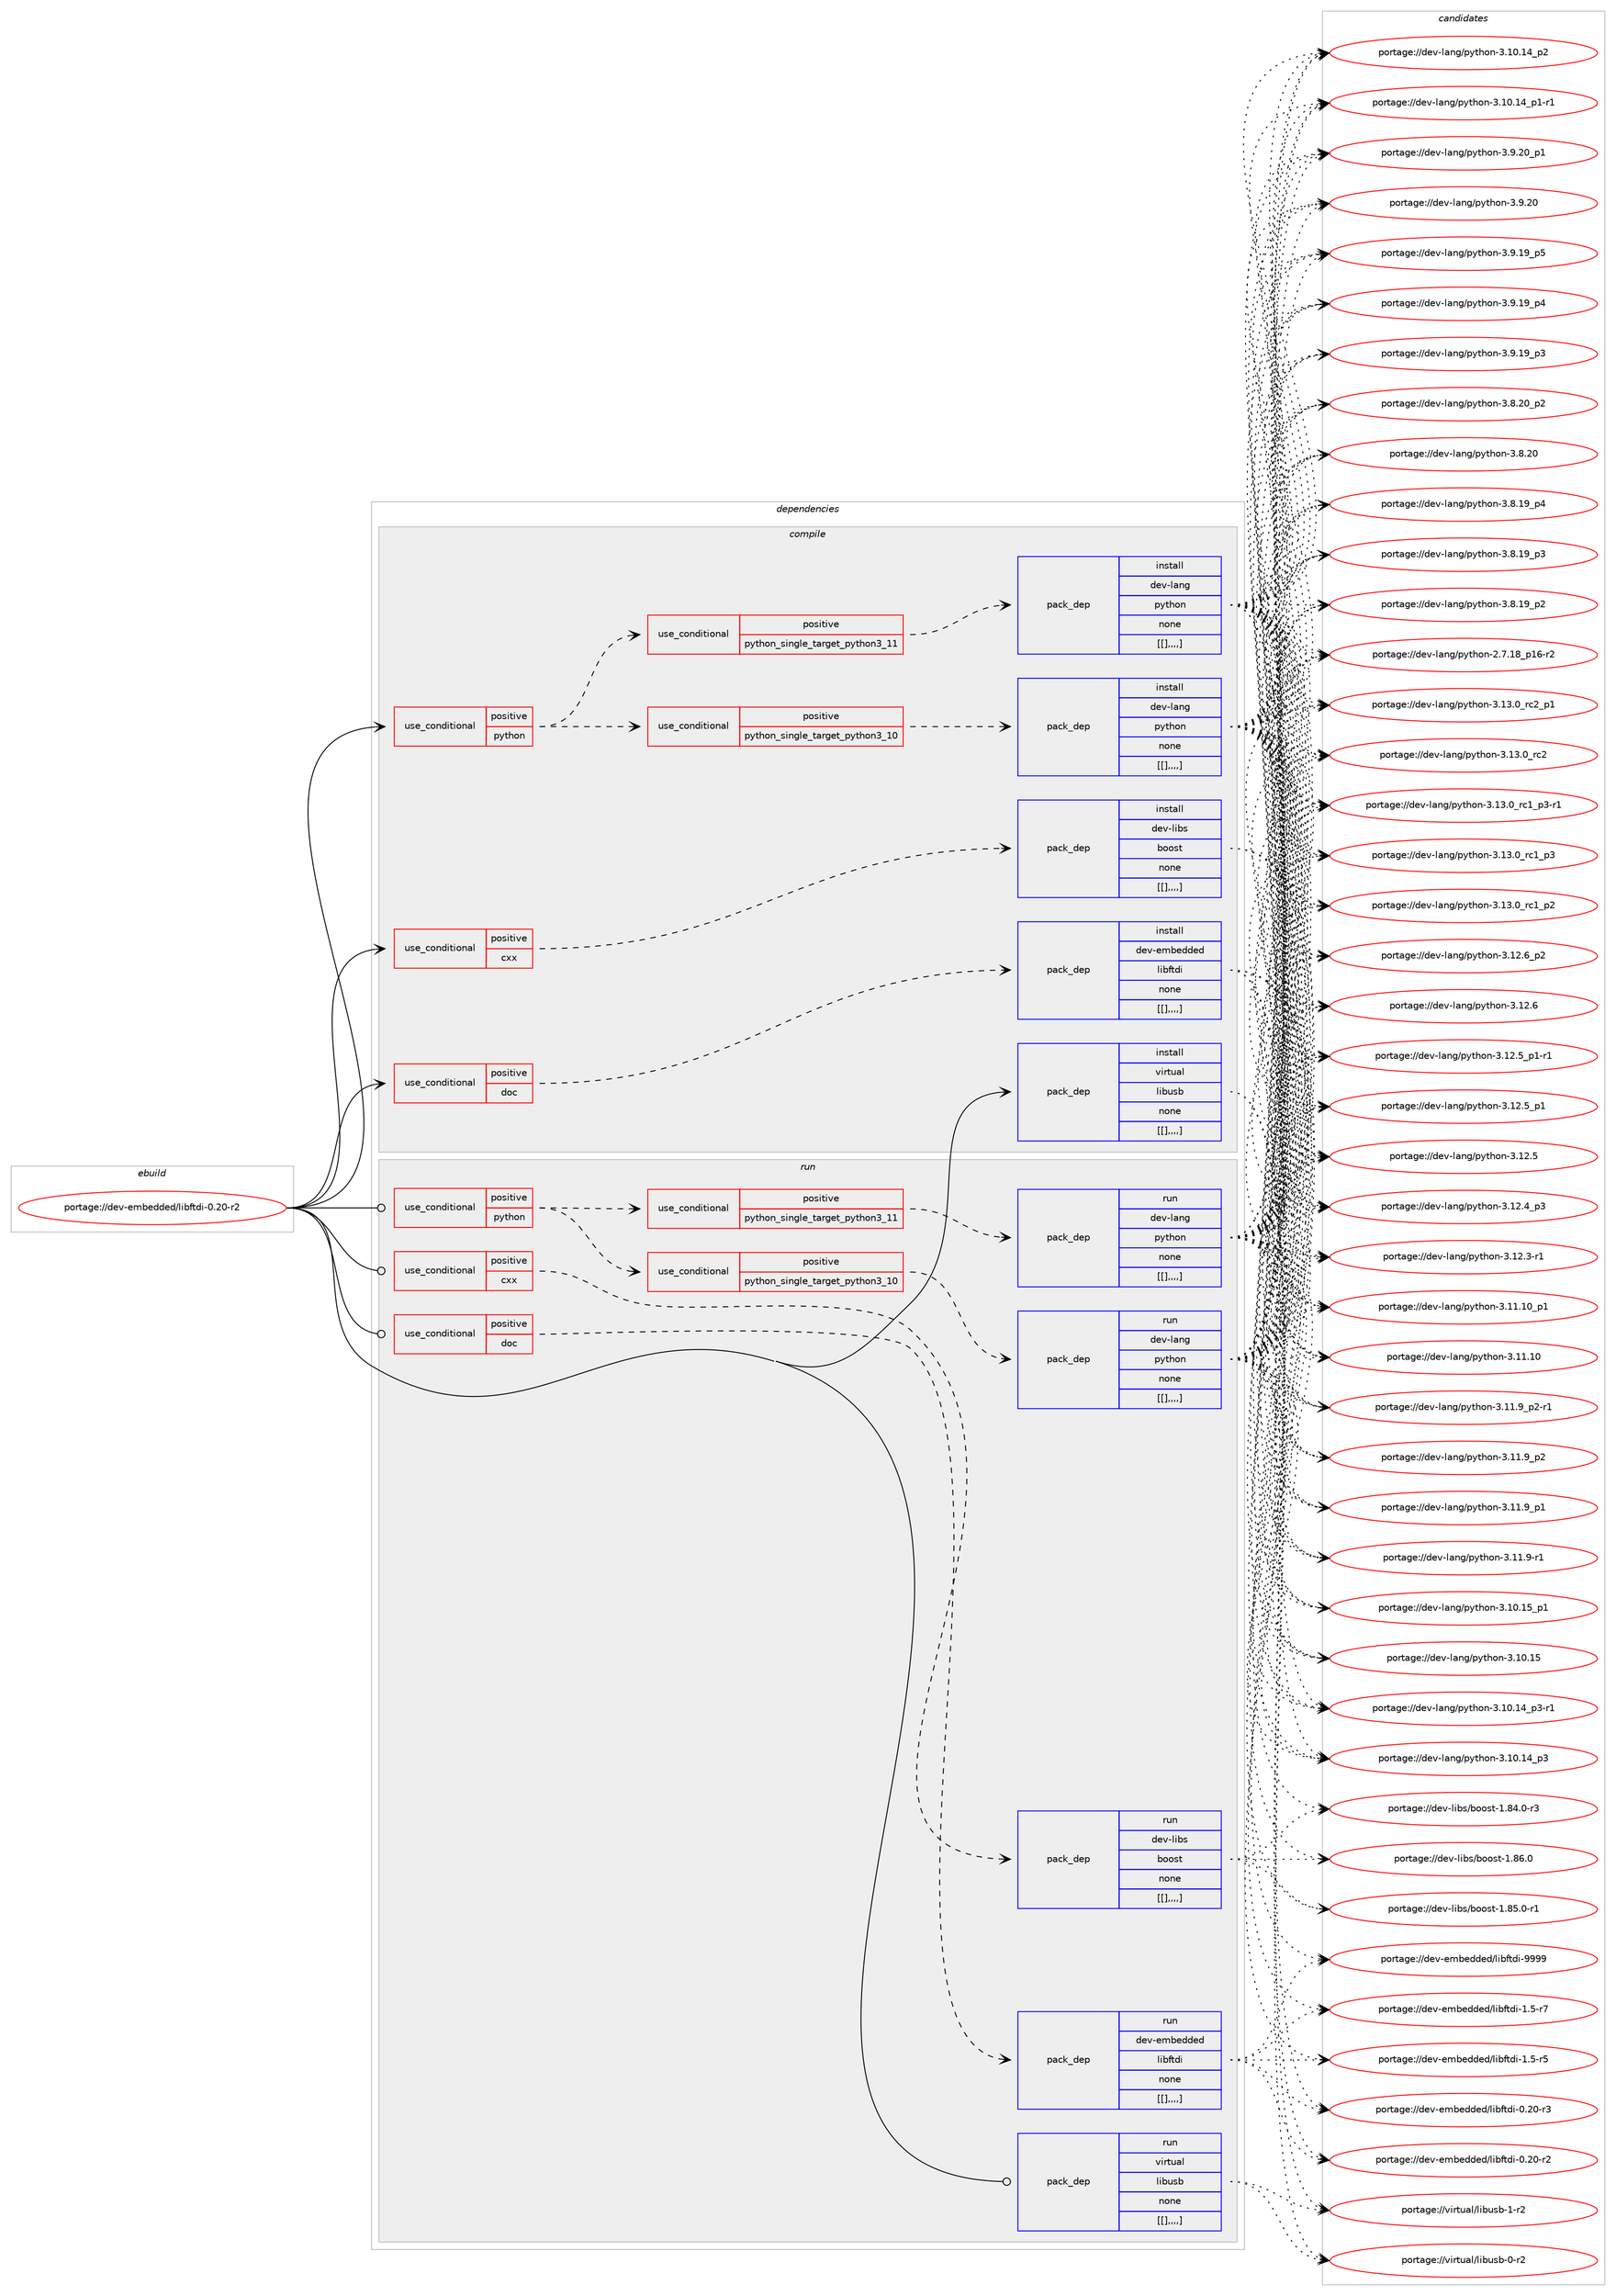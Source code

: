 digraph prolog {

# *************
# Graph options
# *************

newrank=true;
concentrate=true;
compound=true;
graph [rankdir=LR,fontname=Helvetica,fontsize=10,ranksep=1.5];#, ranksep=2.5, nodesep=0.2];
edge  [arrowhead=vee];
node  [fontname=Helvetica,fontsize=10];

# **********
# The ebuild
# **********

subgraph cluster_leftcol {
color=gray;
label=<<i>ebuild</i>>;
id [label="portage://dev-embedded/libftdi-0.20-r2", color=red, width=4, href="../dev-embedded/libftdi-0.20-r2.svg"];
}

# ****************
# The dependencies
# ****************

subgraph cluster_midcol {
color=gray;
label=<<i>dependencies</i>>;
subgraph cluster_compile {
fillcolor="#eeeeee";
style=filled;
label=<<i>compile</i>>;
subgraph cond20142 {
dependency73905 [label=<<TABLE BORDER="0" CELLBORDER="1" CELLSPACING="0" CELLPADDING="4"><TR><TD ROWSPAN="3" CELLPADDING="10">use_conditional</TD></TR><TR><TD>positive</TD></TR><TR><TD>cxx</TD></TR></TABLE>>, shape=none, color=red];
subgraph pack52819 {
dependency73906 [label=<<TABLE BORDER="0" CELLBORDER="1" CELLSPACING="0" CELLPADDING="4" WIDTH="220"><TR><TD ROWSPAN="6" CELLPADDING="30">pack_dep</TD></TR><TR><TD WIDTH="110">install</TD></TR><TR><TD>dev-libs</TD></TR><TR><TD>boost</TD></TR><TR><TD>none</TD></TR><TR><TD>[[],,,,]</TD></TR></TABLE>>, shape=none, color=blue];
}
dependency73905:e -> dependency73906:w [weight=20,style="dashed",arrowhead="vee"];
}
id:e -> dependency73905:w [weight=20,style="solid",arrowhead="vee"];
subgraph cond20143 {
dependency73907 [label=<<TABLE BORDER="0" CELLBORDER="1" CELLSPACING="0" CELLPADDING="4"><TR><TD ROWSPAN="3" CELLPADDING="10">use_conditional</TD></TR><TR><TD>positive</TD></TR><TR><TD>doc</TD></TR></TABLE>>, shape=none, color=red];
subgraph pack52820 {
dependency73908 [label=<<TABLE BORDER="0" CELLBORDER="1" CELLSPACING="0" CELLPADDING="4" WIDTH="220"><TR><TD ROWSPAN="6" CELLPADDING="30">pack_dep</TD></TR><TR><TD WIDTH="110">install</TD></TR><TR><TD>dev-embedded</TD></TR><TR><TD>libftdi</TD></TR><TR><TD>none</TD></TR><TR><TD>[[],,,,]</TD></TR></TABLE>>, shape=none, color=blue];
}
dependency73907:e -> dependency73908:w [weight=20,style="dashed",arrowhead="vee"];
}
id:e -> dependency73907:w [weight=20,style="solid",arrowhead="vee"];
subgraph cond20144 {
dependency73909 [label=<<TABLE BORDER="0" CELLBORDER="1" CELLSPACING="0" CELLPADDING="4"><TR><TD ROWSPAN="3" CELLPADDING="10">use_conditional</TD></TR><TR><TD>positive</TD></TR><TR><TD>python</TD></TR></TABLE>>, shape=none, color=red];
subgraph cond20145 {
dependency73910 [label=<<TABLE BORDER="0" CELLBORDER="1" CELLSPACING="0" CELLPADDING="4"><TR><TD ROWSPAN="3" CELLPADDING="10">use_conditional</TD></TR><TR><TD>positive</TD></TR><TR><TD>python_single_target_python3_10</TD></TR></TABLE>>, shape=none, color=red];
subgraph pack52821 {
dependency73911 [label=<<TABLE BORDER="0" CELLBORDER="1" CELLSPACING="0" CELLPADDING="4" WIDTH="220"><TR><TD ROWSPAN="6" CELLPADDING="30">pack_dep</TD></TR><TR><TD WIDTH="110">install</TD></TR><TR><TD>dev-lang</TD></TR><TR><TD>python</TD></TR><TR><TD>none</TD></TR><TR><TD>[[],,,,]</TD></TR></TABLE>>, shape=none, color=blue];
}
dependency73910:e -> dependency73911:w [weight=20,style="dashed",arrowhead="vee"];
}
dependency73909:e -> dependency73910:w [weight=20,style="dashed",arrowhead="vee"];
subgraph cond20146 {
dependency73912 [label=<<TABLE BORDER="0" CELLBORDER="1" CELLSPACING="0" CELLPADDING="4"><TR><TD ROWSPAN="3" CELLPADDING="10">use_conditional</TD></TR><TR><TD>positive</TD></TR><TR><TD>python_single_target_python3_11</TD></TR></TABLE>>, shape=none, color=red];
subgraph pack52822 {
dependency73913 [label=<<TABLE BORDER="0" CELLBORDER="1" CELLSPACING="0" CELLPADDING="4" WIDTH="220"><TR><TD ROWSPAN="6" CELLPADDING="30">pack_dep</TD></TR><TR><TD WIDTH="110">install</TD></TR><TR><TD>dev-lang</TD></TR><TR><TD>python</TD></TR><TR><TD>none</TD></TR><TR><TD>[[],,,,]</TD></TR></TABLE>>, shape=none, color=blue];
}
dependency73912:e -> dependency73913:w [weight=20,style="dashed",arrowhead="vee"];
}
dependency73909:e -> dependency73912:w [weight=20,style="dashed",arrowhead="vee"];
}
id:e -> dependency73909:w [weight=20,style="solid",arrowhead="vee"];
subgraph pack52823 {
dependency73914 [label=<<TABLE BORDER="0" CELLBORDER="1" CELLSPACING="0" CELLPADDING="4" WIDTH="220"><TR><TD ROWSPAN="6" CELLPADDING="30">pack_dep</TD></TR><TR><TD WIDTH="110">install</TD></TR><TR><TD>virtual</TD></TR><TR><TD>libusb</TD></TR><TR><TD>none</TD></TR><TR><TD>[[],,,,]</TD></TR></TABLE>>, shape=none, color=blue];
}
id:e -> dependency73914:w [weight=20,style="solid",arrowhead="vee"];
}
subgraph cluster_compileandrun {
fillcolor="#eeeeee";
style=filled;
label=<<i>compile and run</i>>;
}
subgraph cluster_run {
fillcolor="#eeeeee";
style=filled;
label=<<i>run</i>>;
subgraph cond20147 {
dependency73915 [label=<<TABLE BORDER="0" CELLBORDER="1" CELLSPACING="0" CELLPADDING="4"><TR><TD ROWSPAN="3" CELLPADDING="10">use_conditional</TD></TR><TR><TD>positive</TD></TR><TR><TD>cxx</TD></TR></TABLE>>, shape=none, color=red];
subgraph pack52824 {
dependency73916 [label=<<TABLE BORDER="0" CELLBORDER="1" CELLSPACING="0" CELLPADDING="4" WIDTH="220"><TR><TD ROWSPAN="6" CELLPADDING="30">pack_dep</TD></TR><TR><TD WIDTH="110">run</TD></TR><TR><TD>dev-libs</TD></TR><TR><TD>boost</TD></TR><TR><TD>none</TD></TR><TR><TD>[[],,,,]</TD></TR></TABLE>>, shape=none, color=blue];
}
dependency73915:e -> dependency73916:w [weight=20,style="dashed",arrowhead="vee"];
}
id:e -> dependency73915:w [weight=20,style="solid",arrowhead="odot"];
subgraph cond20148 {
dependency73917 [label=<<TABLE BORDER="0" CELLBORDER="1" CELLSPACING="0" CELLPADDING="4"><TR><TD ROWSPAN="3" CELLPADDING="10">use_conditional</TD></TR><TR><TD>positive</TD></TR><TR><TD>doc</TD></TR></TABLE>>, shape=none, color=red];
subgraph pack52825 {
dependency73918 [label=<<TABLE BORDER="0" CELLBORDER="1" CELLSPACING="0" CELLPADDING="4" WIDTH="220"><TR><TD ROWSPAN="6" CELLPADDING="30">pack_dep</TD></TR><TR><TD WIDTH="110">run</TD></TR><TR><TD>dev-embedded</TD></TR><TR><TD>libftdi</TD></TR><TR><TD>none</TD></TR><TR><TD>[[],,,,]</TD></TR></TABLE>>, shape=none, color=blue];
}
dependency73917:e -> dependency73918:w [weight=20,style="dashed",arrowhead="vee"];
}
id:e -> dependency73917:w [weight=20,style="solid",arrowhead="odot"];
subgraph cond20149 {
dependency73919 [label=<<TABLE BORDER="0" CELLBORDER="1" CELLSPACING="0" CELLPADDING="4"><TR><TD ROWSPAN="3" CELLPADDING="10">use_conditional</TD></TR><TR><TD>positive</TD></TR><TR><TD>python</TD></TR></TABLE>>, shape=none, color=red];
subgraph cond20150 {
dependency73920 [label=<<TABLE BORDER="0" CELLBORDER="1" CELLSPACING="0" CELLPADDING="4"><TR><TD ROWSPAN="3" CELLPADDING="10">use_conditional</TD></TR><TR><TD>positive</TD></TR><TR><TD>python_single_target_python3_10</TD></TR></TABLE>>, shape=none, color=red];
subgraph pack52826 {
dependency73921 [label=<<TABLE BORDER="0" CELLBORDER="1" CELLSPACING="0" CELLPADDING="4" WIDTH="220"><TR><TD ROWSPAN="6" CELLPADDING="30">pack_dep</TD></TR><TR><TD WIDTH="110">run</TD></TR><TR><TD>dev-lang</TD></TR><TR><TD>python</TD></TR><TR><TD>none</TD></TR><TR><TD>[[],,,,]</TD></TR></TABLE>>, shape=none, color=blue];
}
dependency73920:e -> dependency73921:w [weight=20,style="dashed",arrowhead="vee"];
}
dependency73919:e -> dependency73920:w [weight=20,style="dashed",arrowhead="vee"];
subgraph cond20151 {
dependency73922 [label=<<TABLE BORDER="0" CELLBORDER="1" CELLSPACING="0" CELLPADDING="4"><TR><TD ROWSPAN="3" CELLPADDING="10">use_conditional</TD></TR><TR><TD>positive</TD></TR><TR><TD>python_single_target_python3_11</TD></TR></TABLE>>, shape=none, color=red];
subgraph pack52827 {
dependency73923 [label=<<TABLE BORDER="0" CELLBORDER="1" CELLSPACING="0" CELLPADDING="4" WIDTH="220"><TR><TD ROWSPAN="6" CELLPADDING="30">pack_dep</TD></TR><TR><TD WIDTH="110">run</TD></TR><TR><TD>dev-lang</TD></TR><TR><TD>python</TD></TR><TR><TD>none</TD></TR><TR><TD>[[],,,,]</TD></TR></TABLE>>, shape=none, color=blue];
}
dependency73922:e -> dependency73923:w [weight=20,style="dashed",arrowhead="vee"];
}
dependency73919:e -> dependency73922:w [weight=20,style="dashed",arrowhead="vee"];
}
id:e -> dependency73919:w [weight=20,style="solid",arrowhead="odot"];
subgraph pack52828 {
dependency73924 [label=<<TABLE BORDER="0" CELLBORDER="1" CELLSPACING="0" CELLPADDING="4" WIDTH="220"><TR><TD ROWSPAN="6" CELLPADDING="30">pack_dep</TD></TR><TR><TD WIDTH="110">run</TD></TR><TR><TD>virtual</TD></TR><TR><TD>libusb</TD></TR><TR><TD>none</TD></TR><TR><TD>[[],,,,]</TD></TR></TABLE>>, shape=none, color=blue];
}
id:e -> dependency73924:w [weight=20,style="solid",arrowhead="odot"];
}
}

# **************
# The candidates
# **************

subgraph cluster_choices {
rank=same;
color=gray;
label=<<i>candidates</i>>;

subgraph choice52819 {
color=black;
nodesep=1;
choice1001011184510810598115479811111111511645494656544648 [label="portage://dev-libs/boost-1.86.0", color=red, width=4,href="../dev-libs/boost-1.86.0.svg"];
choice10010111845108105981154798111111115116454946565346484511449 [label="portage://dev-libs/boost-1.85.0-r1", color=red, width=4,href="../dev-libs/boost-1.85.0-r1.svg"];
choice10010111845108105981154798111111115116454946565246484511451 [label="portage://dev-libs/boost-1.84.0-r3", color=red, width=4,href="../dev-libs/boost-1.84.0-r3.svg"];
dependency73906:e -> choice1001011184510810598115479811111111511645494656544648:w [style=dotted,weight="100"];
dependency73906:e -> choice10010111845108105981154798111111115116454946565346484511449:w [style=dotted,weight="100"];
dependency73906:e -> choice10010111845108105981154798111111115116454946565246484511451:w [style=dotted,weight="100"];
}
subgraph choice52820 {
color=black;
nodesep=1;
choice100101118451011099810110010010110047108105981021161001054557575757 [label="portage://dev-embedded/libftdi-9999", color=red, width=4,href="../dev-embedded/libftdi-9999.svg"];
choice10010111845101109981011001001011004710810598102116100105454946534511455 [label="portage://dev-embedded/libftdi-1.5-r7", color=red, width=4,href="../dev-embedded/libftdi-1.5-r7.svg"];
choice10010111845101109981011001001011004710810598102116100105454946534511453 [label="portage://dev-embedded/libftdi-1.5-r5", color=red, width=4,href="../dev-embedded/libftdi-1.5-r5.svg"];
choice1001011184510110998101100100101100471081059810211610010545484650484511451 [label="portage://dev-embedded/libftdi-0.20-r3", color=red, width=4,href="../dev-embedded/libftdi-0.20-r3.svg"];
choice1001011184510110998101100100101100471081059810211610010545484650484511450 [label="portage://dev-embedded/libftdi-0.20-r2", color=red, width=4,href="../dev-embedded/libftdi-0.20-r2.svg"];
dependency73908:e -> choice100101118451011099810110010010110047108105981021161001054557575757:w [style=dotted,weight="100"];
dependency73908:e -> choice10010111845101109981011001001011004710810598102116100105454946534511455:w [style=dotted,weight="100"];
dependency73908:e -> choice10010111845101109981011001001011004710810598102116100105454946534511453:w [style=dotted,weight="100"];
dependency73908:e -> choice1001011184510110998101100100101100471081059810211610010545484650484511451:w [style=dotted,weight="100"];
dependency73908:e -> choice1001011184510110998101100100101100471081059810211610010545484650484511450:w [style=dotted,weight="100"];
}
subgraph choice52821 {
color=black;
nodesep=1;
choice100101118451089711010347112121116104111110455146495146489511499509511249 [label="portage://dev-lang/python-3.13.0_rc2_p1", color=red, width=4,href="../dev-lang/python-3.13.0_rc2_p1.svg"];
choice10010111845108971101034711212111610411111045514649514648951149950 [label="portage://dev-lang/python-3.13.0_rc2", color=red, width=4,href="../dev-lang/python-3.13.0_rc2.svg"];
choice1001011184510897110103471121211161041111104551464951464895114994995112514511449 [label="portage://dev-lang/python-3.13.0_rc1_p3-r1", color=red, width=4,href="../dev-lang/python-3.13.0_rc1_p3-r1.svg"];
choice100101118451089711010347112121116104111110455146495146489511499499511251 [label="portage://dev-lang/python-3.13.0_rc1_p3", color=red, width=4,href="../dev-lang/python-3.13.0_rc1_p3.svg"];
choice100101118451089711010347112121116104111110455146495146489511499499511250 [label="portage://dev-lang/python-3.13.0_rc1_p2", color=red, width=4,href="../dev-lang/python-3.13.0_rc1_p2.svg"];
choice100101118451089711010347112121116104111110455146495046549511250 [label="portage://dev-lang/python-3.12.6_p2", color=red, width=4,href="../dev-lang/python-3.12.6_p2.svg"];
choice10010111845108971101034711212111610411111045514649504654 [label="portage://dev-lang/python-3.12.6", color=red, width=4,href="../dev-lang/python-3.12.6.svg"];
choice1001011184510897110103471121211161041111104551464950465395112494511449 [label="portage://dev-lang/python-3.12.5_p1-r1", color=red, width=4,href="../dev-lang/python-3.12.5_p1-r1.svg"];
choice100101118451089711010347112121116104111110455146495046539511249 [label="portage://dev-lang/python-3.12.5_p1", color=red, width=4,href="../dev-lang/python-3.12.5_p1.svg"];
choice10010111845108971101034711212111610411111045514649504653 [label="portage://dev-lang/python-3.12.5", color=red, width=4,href="../dev-lang/python-3.12.5.svg"];
choice100101118451089711010347112121116104111110455146495046529511251 [label="portage://dev-lang/python-3.12.4_p3", color=red, width=4,href="../dev-lang/python-3.12.4_p3.svg"];
choice100101118451089711010347112121116104111110455146495046514511449 [label="portage://dev-lang/python-3.12.3-r1", color=red, width=4,href="../dev-lang/python-3.12.3-r1.svg"];
choice10010111845108971101034711212111610411111045514649494649489511249 [label="portage://dev-lang/python-3.11.10_p1", color=red, width=4,href="../dev-lang/python-3.11.10_p1.svg"];
choice1001011184510897110103471121211161041111104551464949464948 [label="portage://dev-lang/python-3.11.10", color=red, width=4,href="../dev-lang/python-3.11.10.svg"];
choice1001011184510897110103471121211161041111104551464949465795112504511449 [label="portage://dev-lang/python-3.11.9_p2-r1", color=red, width=4,href="../dev-lang/python-3.11.9_p2-r1.svg"];
choice100101118451089711010347112121116104111110455146494946579511250 [label="portage://dev-lang/python-3.11.9_p2", color=red, width=4,href="../dev-lang/python-3.11.9_p2.svg"];
choice100101118451089711010347112121116104111110455146494946579511249 [label="portage://dev-lang/python-3.11.9_p1", color=red, width=4,href="../dev-lang/python-3.11.9_p1.svg"];
choice100101118451089711010347112121116104111110455146494946574511449 [label="portage://dev-lang/python-3.11.9-r1", color=red, width=4,href="../dev-lang/python-3.11.9-r1.svg"];
choice10010111845108971101034711212111610411111045514649484649539511249 [label="portage://dev-lang/python-3.10.15_p1", color=red, width=4,href="../dev-lang/python-3.10.15_p1.svg"];
choice1001011184510897110103471121211161041111104551464948464953 [label="portage://dev-lang/python-3.10.15", color=red, width=4,href="../dev-lang/python-3.10.15.svg"];
choice100101118451089711010347112121116104111110455146494846495295112514511449 [label="portage://dev-lang/python-3.10.14_p3-r1", color=red, width=4,href="../dev-lang/python-3.10.14_p3-r1.svg"];
choice10010111845108971101034711212111610411111045514649484649529511251 [label="portage://dev-lang/python-3.10.14_p3", color=red, width=4,href="../dev-lang/python-3.10.14_p3.svg"];
choice10010111845108971101034711212111610411111045514649484649529511250 [label="portage://dev-lang/python-3.10.14_p2", color=red, width=4,href="../dev-lang/python-3.10.14_p2.svg"];
choice100101118451089711010347112121116104111110455146494846495295112494511449 [label="portage://dev-lang/python-3.10.14_p1-r1", color=red, width=4,href="../dev-lang/python-3.10.14_p1-r1.svg"];
choice100101118451089711010347112121116104111110455146574650489511249 [label="portage://dev-lang/python-3.9.20_p1", color=red, width=4,href="../dev-lang/python-3.9.20_p1.svg"];
choice10010111845108971101034711212111610411111045514657465048 [label="portage://dev-lang/python-3.9.20", color=red, width=4,href="../dev-lang/python-3.9.20.svg"];
choice100101118451089711010347112121116104111110455146574649579511253 [label="portage://dev-lang/python-3.9.19_p5", color=red, width=4,href="../dev-lang/python-3.9.19_p5.svg"];
choice100101118451089711010347112121116104111110455146574649579511252 [label="portage://dev-lang/python-3.9.19_p4", color=red, width=4,href="../dev-lang/python-3.9.19_p4.svg"];
choice100101118451089711010347112121116104111110455146574649579511251 [label="portage://dev-lang/python-3.9.19_p3", color=red, width=4,href="../dev-lang/python-3.9.19_p3.svg"];
choice100101118451089711010347112121116104111110455146564650489511250 [label="portage://dev-lang/python-3.8.20_p2", color=red, width=4,href="../dev-lang/python-3.8.20_p2.svg"];
choice10010111845108971101034711212111610411111045514656465048 [label="portage://dev-lang/python-3.8.20", color=red, width=4,href="../dev-lang/python-3.8.20.svg"];
choice100101118451089711010347112121116104111110455146564649579511252 [label="portage://dev-lang/python-3.8.19_p4", color=red, width=4,href="../dev-lang/python-3.8.19_p4.svg"];
choice100101118451089711010347112121116104111110455146564649579511251 [label="portage://dev-lang/python-3.8.19_p3", color=red, width=4,href="../dev-lang/python-3.8.19_p3.svg"];
choice100101118451089711010347112121116104111110455146564649579511250 [label="portage://dev-lang/python-3.8.19_p2", color=red, width=4,href="../dev-lang/python-3.8.19_p2.svg"];
choice100101118451089711010347112121116104111110455046554649569511249544511450 [label="portage://dev-lang/python-2.7.18_p16-r2", color=red, width=4,href="../dev-lang/python-2.7.18_p16-r2.svg"];
dependency73911:e -> choice100101118451089711010347112121116104111110455146495146489511499509511249:w [style=dotted,weight="100"];
dependency73911:e -> choice10010111845108971101034711212111610411111045514649514648951149950:w [style=dotted,weight="100"];
dependency73911:e -> choice1001011184510897110103471121211161041111104551464951464895114994995112514511449:w [style=dotted,weight="100"];
dependency73911:e -> choice100101118451089711010347112121116104111110455146495146489511499499511251:w [style=dotted,weight="100"];
dependency73911:e -> choice100101118451089711010347112121116104111110455146495146489511499499511250:w [style=dotted,weight="100"];
dependency73911:e -> choice100101118451089711010347112121116104111110455146495046549511250:w [style=dotted,weight="100"];
dependency73911:e -> choice10010111845108971101034711212111610411111045514649504654:w [style=dotted,weight="100"];
dependency73911:e -> choice1001011184510897110103471121211161041111104551464950465395112494511449:w [style=dotted,weight="100"];
dependency73911:e -> choice100101118451089711010347112121116104111110455146495046539511249:w [style=dotted,weight="100"];
dependency73911:e -> choice10010111845108971101034711212111610411111045514649504653:w [style=dotted,weight="100"];
dependency73911:e -> choice100101118451089711010347112121116104111110455146495046529511251:w [style=dotted,weight="100"];
dependency73911:e -> choice100101118451089711010347112121116104111110455146495046514511449:w [style=dotted,weight="100"];
dependency73911:e -> choice10010111845108971101034711212111610411111045514649494649489511249:w [style=dotted,weight="100"];
dependency73911:e -> choice1001011184510897110103471121211161041111104551464949464948:w [style=dotted,weight="100"];
dependency73911:e -> choice1001011184510897110103471121211161041111104551464949465795112504511449:w [style=dotted,weight="100"];
dependency73911:e -> choice100101118451089711010347112121116104111110455146494946579511250:w [style=dotted,weight="100"];
dependency73911:e -> choice100101118451089711010347112121116104111110455146494946579511249:w [style=dotted,weight="100"];
dependency73911:e -> choice100101118451089711010347112121116104111110455146494946574511449:w [style=dotted,weight="100"];
dependency73911:e -> choice10010111845108971101034711212111610411111045514649484649539511249:w [style=dotted,weight="100"];
dependency73911:e -> choice1001011184510897110103471121211161041111104551464948464953:w [style=dotted,weight="100"];
dependency73911:e -> choice100101118451089711010347112121116104111110455146494846495295112514511449:w [style=dotted,weight="100"];
dependency73911:e -> choice10010111845108971101034711212111610411111045514649484649529511251:w [style=dotted,weight="100"];
dependency73911:e -> choice10010111845108971101034711212111610411111045514649484649529511250:w [style=dotted,weight="100"];
dependency73911:e -> choice100101118451089711010347112121116104111110455146494846495295112494511449:w [style=dotted,weight="100"];
dependency73911:e -> choice100101118451089711010347112121116104111110455146574650489511249:w [style=dotted,weight="100"];
dependency73911:e -> choice10010111845108971101034711212111610411111045514657465048:w [style=dotted,weight="100"];
dependency73911:e -> choice100101118451089711010347112121116104111110455146574649579511253:w [style=dotted,weight="100"];
dependency73911:e -> choice100101118451089711010347112121116104111110455146574649579511252:w [style=dotted,weight="100"];
dependency73911:e -> choice100101118451089711010347112121116104111110455146574649579511251:w [style=dotted,weight="100"];
dependency73911:e -> choice100101118451089711010347112121116104111110455146564650489511250:w [style=dotted,weight="100"];
dependency73911:e -> choice10010111845108971101034711212111610411111045514656465048:w [style=dotted,weight="100"];
dependency73911:e -> choice100101118451089711010347112121116104111110455146564649579511252:w [style=dotted,weight="100"];
dependency73911:e -> choice100101118451089711010347112121116104111110455146564649579511251:w [style=dotted,weight="100"];
dependency73911:e -> choice100101118451089711010347112121116104111110455146564649579511250:w [style=dotted,weight="100"];
dependency73911:e -> choice100101118451089711010347112121116104111110455046554649569511249544511450:w [style=dotted,weight="100"];
}
subgraph choice52822 {
color=black;
nodesep=1;
choice100101118451089711010347112121116104111110455146495146489511499509511249 [label="portage://dev-lang/python-3.13.0_rc2_p1", color=red, width=4,href="../dev-lang/python-3.13.0_rc2_p1.svg"];
choice10010111845108971101034711212111610411111045514649514648951149950 [label="portage://dev-lang/python-3.13.0_rc2", color=red, width=4,href="../dev-lang/python-3.13.0_rc2.svg"];
choice1001011184510897110103471121211161041111104551464951464895114994995112514511449 [label="portage://dev-lang/python-3.13.0_rc1_p3-r1", color=red, width=4,href="../dev-lang/python-3.13.0_rc1_p3-r1.svg"];
choice100101118451089711010347112121116104111110455146495146489511499499511251 [label="portage://dev-lang/python-3.13.0_rc1_p3", color=red, width=4,href="../dev-lang/python-3.13.0_rc1_p3.svg"];
choice100101118451089711010347112121116104111110455146495146489511499499511250 [label="portage://dev-lang/python-3.13.0_rc1_p2", color=red, width=4,href="../dev-lang/python-3.13.0_rc1_p2.svg"];
choice100101118451089711010347112121116104111110455146495046549511250 [label="portage://dev-lang/python-3.12.6_p2", color=red, width=4,href="../dev-lang/python-3.12.6_p2.svg"];
choice10010111845108971101034711212111610411111045514649504654 [label="portage://dev-lang/python-3.12.6", color=red, width=4,href="../dev-lang/python-3.12.6.svg"];
choice1001011184510897110103471121211161041111104551464950465395112494511449 [label="portage://dev-lang/python-3.12.5_p1-r1", color=red, width=4,href="../dev-lang/python-3.12.5_p1-r1.svg"];
choice100101118451089711010347112121116104111110455146495046539511249 [label="portage://dev-lang/python-3.12.5_p1", color=red, width=4,href="../dev-lang/python-3.12.5_p1.svg"];
choice10010111845108971101034711212111610411111045514649504653 [label="portage://dev-lang/python-3.12.5", color=red, width=4,href="../dev-lang/python-3.12.5.svg"];
choice100101118451089711010347112121116104111110455146495046529511251 [label="portage://dev-lang/python-3.12.4_p3", color=red, width=4,href="../dev-lang/python-3.12.4_p3.svg"];
choice100101118451089711010347112121116104111110455146495046514511449 [label="portage://dev-lang/python-3.12.3-r1", color=red, width=4,href="../dev-lang/python-3.12.3-r1.svg"];
choice10010111845108971101034711212111610411111045514649494649489511249 [label="portage://dev-lang/python-3.11.10_p1", color=red, width=4,href="../dev-lang/python-3.11.10_p1.svg"];
choice1001011184510897110103471121211161041111104551464949464948 [label="portage://dev-lang/python-3.11.10", color=red, width=4,href="../dev-lang/python-3.11.10.svg"];
choice1001011184510897110103471121211161041111104551464949465795112504511449 [label="portage://dev-lang/python-3.11.9_p2-r1", color=red, width=4,href="../dev-lang/python-3.11.9_p2-r1.svg"];
choice100101118451089711010347112121116104111110455146494946579511250 [label="portage://dev-lang/python-3.11.9_p2", color=red, width=4,href="../dev-lang/python-3.11.9_p2.svg"];
choice100101118451089711010347112121116104111110455146494946579511249 [label="portage://dev-lang/python-3.11.9_p1", color=red, width=4,href="../dev-lang/python-3.11.9_p1.svg"];
choice100101118451089711010347112121116104111110455146494946574511449 [label="portage://dev-lang/python-3.11.9-r1", color=red, width=4,href="../dev-lang/python-3.11.9-r1.svg"];
choice10010111845108971101034711212111610411111045514649484649539511249 [label="portage://dev-lang/python-3.10.15_p1", color=red, width=4,href="../dev-lang/python-3.10.15_p1.svg"];
choice1001011184510897110103471121211161041111104551464948464953 [label="portage://dev-lang/python-3.10.15", color=red, width=4,href="../dev-lang/python-3.10.15.svg"];
choice100101118451089711010347112121116104111110455146494846495295112514511449 [label="portage://dev-lang/python-3.10.14_p3-r1", color=red, width=4,href="../dev-lang/python-3.10.14_p3-r1.svg"];
choice10010111845108971101034711212111610411111045514649484649529511251 [label="portage://dev-lang/python-3.10.14_p3", color=red, width=4,href="../dev-lang/python-3.10.14_p3.svg"];
choice10010111845108971101034711212111610411111045514649484649529511250 [label="portage://dev-lang/python-3.10.14_p2", color=red, width=4,href="../dev-lang/python-3.10.14_p2.svg"];
choice100101118451089711010347112121116104111110455146494846495295112494511449 [label="portage://dev-lang/python-3.10.14_p1-r1", color=red, width=4,href="../dev-lang/python-3.10.14_p1-r1.svg"];
choice100101118451089711010347112121116104111110455146574650489511249 [label="portage://dev-lang/python-3.9.20_p1", color=red, width=4,href="../dev-lang/python-3.9.20_p1.svg"];
choice10010111845108971101034711212111610411111045514657465048 [label="portage://dev-lang/python-3.9.20", color=red, width=4,href="../dev-lang/python-3.9.20.svg"];
choice100101118451089711010347112121116104111110455146574649579511253 [label="portage://dev-lang/python-3.9.19_p5", color=red, width=4,href="../dev-lang/python-3.9.19_p5.svg"];
choice100101118451089711010347112121116104111110455146574649579511252 [label="portage://dev-lang/python-3.9.19_p4", color=red, width=4,href="../dev-lang/python-3.9.19_p4.svg"];
choice100101118451089711010347112121116104111110455146574649579511251 [label="portage://dev-lang/python-3.9.19_p3", color=red, width=4,href="../dev-lang/python-3.9.19_p3.svg"];
choice100101118451089711010347112121116104111110455146564650489511250 [label="portage://dev-lang/python-3.8.20_p2", color=red, width=4,href="../dev-lang/python-3.8.20_p2.svg"];
choice10010111845108971101034711212111610411111045514656465048 [label="portage://dev-lang/python-3.8.20", color=red, width=4,href="../dev-lang/python-3.8.20.svg"];
choice100101118451089711010347112121116104111110455146564649579511252 [label="portage://dev-lang/python-3.8.19_p4", color=red, width=4,href="../dev-lang/python-3.8.19_p4.svg"];
choice100101118451089711010347112121116104111110455146564649579511251 [label="portage://dev-lang/python-3.8.19_p3", color=red, width=4,href="../dev-lang/python-3.8.19_p3.svg"];
choice100101118451089711010347112121116104111110455146564649579511250 [label="portage://dev-lang/python-3.8.19_p2", color=red, width=4,href="../dev-lang/python-3.8.19_p2.svg"];
choice100101118451089711010347112121116104111110455046554649569511249544511450 [label="portage://dev-lang/python-2.7.18_p16-r2", color=red, width=4,href="../dev-lang/python-2.7.18_p16-r2.svg"];
dependency73913:e -> choice100101118451089711010347112121116104111110455146495146489511499509511249:w [style=dotted,weight="100"];
dependency73913:e -> choice10010111845108971101034711212111610411111045514649514648951149950:w [style=dotted,weight="100"];
dependency73913:e -> choice1001011184510897110103471121211161041111104551464951464895114994995112514511449:w [style=dotted,weight="100"];
dependency73913:e -> choice100101118451089711010347112121116104111110455146495146489511499499511251:w [style=dotted,weight="100"];
dependency73913:e -> choice100101118451089711010347112121116104111110455146495146489511499499511250:w [style=dotted,weight="100"];
dependency73913:e -> choice100101118451089711010347112121116104111110455146495046549511250:w [style=dotted,weight="100"];
dependency73913:e -> choice10010111845108971101034711212111610411111045514649504654:w [style=dotted,weight="100"];
dependency73913:e -> choice1001011184510897110103471121211161041111104551464950465395112494511449:w [style=dotted,weight="100"];
dependency73913:e -> choice100101118451089711010347112121116104111110455146495046539511249:w [style=dotted,weight="100"];
dependency73913:e -> choice10010111845108971101034711212111610411111045514649504653:w [style=dotted,weight="100"];
dependency73913:e -> choice100101118451089711010347112121116104111110455146495046529511251:w [style=dotted,weight="100"];
dependency73913:e -> choice100101118451089711010347112121116104111110455146495046514511449:w [style=dotted,weight="100"];
dependency73913:e -> choice10010111845108971101034711212111610411111045514649494649489511249:w [style=dotted,weight="100"];
dependency73913:e -> choice1001011184510897110103471121211161041111104551464949464948:w [style=dotted,weight="100"];
dependency73913:e -> choice1001011184510897110103471121211161041111104551464949465795112504511449:w [style=dotted,weight="100"];
dependency73913:e -> choice100101118451089711010347112121116104111110455146494946579511250:w [style=dotted,weight="100"];
dependency73913:e -> choice100101118451089711010347112121116104111110455146494946579511249:w [style=dotted,weight="100"];
dependency73913:e -> choice100101118451089711010347112121116104111110455146494946574511449:w [style=dotted,weight="100"];
dependency73913:e -> choice10010111845108971101034711212111610411111045514649484649539511249:w [style=dotted,weight="100"];
dependency73913:e -> choice1001011184510897110103471121211161041111104551464948464953:w [style=dotted,weight="100"];
dependency73913:e -> choice100101118451089711010347112121116104111110455146494846495295112514511449:w [style=dotted,weight="100"];
dependency73913:e -> choice10010111845108971101034711212111610411111045514649484649529511251:w [style=dotted,weight="100"];
dependency73913:e -> choice10010111845108971101034711212111610411111045514649484649529511250:w [style=dotted,weight="100"];
dependency73913:e -> choice100101118451089711010347112121116104111110455146494846495295112494511449:w [style=dotted,weight="100"];
dependency73913:e -> choice100101118451089711010347112121116104111110455146574650489511249:w [style=dotted,weight="100"];
dependency73913:e -> choice10010111845108971101034711212111610411111045514657465048:w [style=dotted,weight="100"];
dependency73913:e -> choice100101118451089711010347112121116104111110455146574649579511253:w [style=dotted,weight="100"];
dependency73913:e -> choice100101118451089711010347112121116104111110455146574649579511252:w [style=dotted,weight="100"];
dependency73913:e -> choice100101118451089711010347112121116104111110455146574649579511251:w [style=dotted,weight="100"];
dependency73913:e -> choice100101118451089711010347112121116104111110455146564650489511250:w [style=dotted,weight="100"];
dependency73913:e -> choice10010111845108971101034711212111610411111045514656465048:w [style=dotted,weight="100"];
dependency73913:e -> choice100101118451089711010347112121116104111110455146564649579511252:w [style=dotted,weight="100"];
dependency73913:e -> choice100101118451089711010347112121116104111110455146564649579511251:w [style=dotted,weight="100"];
dependency73913:e -> choice100101118451089711010347112121116104111110455146564649579511250:w [style=dotted,weight="100"];
dependency73913:e -> choice100101118451089711010347112121116104111110455046554649569511249544511450:w [style=dotted,weight="100"];
}
subgraph choice52823 {
color=black;
nodesep=1;
choice1181051141161179710847108105981171159845494511450 [label="portage://virtual/libusb-1-r2", color=red, width=4,href="../virtual/libusb-1-r2.svg"];
choice1181051141161179710847108105981171159845484511450 [label="portage://virtual/libusb-0-r2", color=red, width=4,href="../virtual/libusb-0-r2.svg"];
dependency73914:e -> choice1181051141161179710847108105981171159845494511450:w [style=dotted,weight="100"];
dependency73914:e -> choice1181051141161179710847108105981171159845484511450:w [style=dotted,weight="100"];
}
subgraph choice52824 {
color=black;
nodesep=1;
choice1001011184510810598115479811111111511645494656544648 [label="portage://dev-libs/boost-1.86.0", color=red, width=4,href="../dev-libs/boost-1.86.0.svg"];
choice10010111845108105981154798111111115116454946565346484511449 [label="portage://dev-libs/boost-1.85.0-r1", color=red, width=4,href="../dev-libs/boost-1.85.0-r1.svg"];
choice10010111845108105981154798111111115116454946565246484511451 [label="portage://dev-libs/boost-1.84.0-r3", color=red, width=4,href="../dev-libs/boost-1.84.0-r3.svg"];
dependency73916:e -> choice1001011184510810598115479811111111511645494656544648:w [style=dotted,weight="100"];
dependency73916:e -> choice10010111845108105981154798111111115116454946565346484511449:w [style=dotted,weight="100"];
dependency73916:e -> choice10010111845108105981154798111111115116454946565246484511451:w [style=dotted,weight="100"];
}
subgraph choice52825 {
color=black;
nodesep=1;
choice100101118451011099810110010010110047108105981021161001054557575757 [label="portage://dev-embedded/libftdi-9999", color=red, width=4,href="../dev-embedded/libftdi-9999.svg"];
choice10010111845101109981011001001011004710810598102116100105454946534511455 [label="portage://dev-embedded/libftdi-1.5-r7", color=red, width=4,href="../dev-embedded/libftdi-1.5-r7.svg"];
choice10010111845101109981011001001011004710810598102116100105454946534511453 [label="portage://dev-embedded/libftdi-1.5-r5", color=red, width=4,href="../dev-embedded/libftdi-1.5-r5.svg"];
choice1001011184510110998101100100101100471081059810211610010545484650484511451 [label="portage://dev-embedded/libftdi-0.20-r3", color=red, width=4,href="../dev-embedded/libftdi-0.20-r3.svg"];
choice1001011184510110998101100100101100471081059810211610010545484650484511450 [label="portage://dev-embedded/libftdi-0.20-r2", color=red, width=4,href="../dev-embedded/libftdi-0.20-r2.svg"];
dependency73918:e -> choice100101118451011099810110010010110047108105981021161001054557575757:w [style=dotted,weight="100"];
dependency73918:e -> choice10010111845101109981011001001011004710810598102116100105454946534511455:w [style=dotted,weight="100"];
dependency73918:e -> choice10010111845101109981011001001011004710810598102116100105454946534511453:w [style=dotted,weight="100"];
dependency73918:e -> choice1001011184510110998101100100101100471081059810211610010545484650484511451:w [style=dotted,weight="100"];
dependency73918:e -> choice1001011184510110998101100100101100471081059810211610010545484650484511450:w [style=dotted,weight="100"];
}
subgraph choice52826 {
color=black;
nodesep=1;
choice100101118451089711010347112121116104111110455146495146489511499509511249 [label="portage://dev-lang/python-3.13.0_rc2_p1", color=red, width=4,href="../dev-lang/python-3.13.0_rc2_p1.svg"];
choice10010111845108971101034711212111610411111045514649514648951149950 [label="portage://dev-lang/python-3.13.0_rc2", color=red, width=4,href="../dev-lang/python-3.13.0_rc2.svg"];
choice1001011184510897110103471121211161041111104551464951464895114994995112514511449 [label="portage://dev-lang/python-3.13.0_rc1_p3-r1", color=red, width=4,href="../dev-lang/python-3.13.0_rc1_p3-r1.svg"];
choice100101118451089711010347112121116104111110455146495146489511499499511251 [label="portage://dev-lang/python-3.13.0_rc1_p3", color=red, width=4,href="../dev-lang/python-3.13.0_rc1_p3.svg"];
choice100101118451089711010347112121116104111110455146495146489511499499511250 [label="portage://dev-lang/python-3.13.0_rc1_p2", color=red, width=4,href="../dev-lang/python-3.13.0_rc1_p2.svg"];
choice100101118451089711010347112121116104111110455146495046549511250 [label="portage://dev-lang/python-3.12.6_p2", color=red, width=4,href="../dev-lang/python-3.12.6_p2.svg"];
choice10010111845108971101034711212111610411111045514649504654 [label="portage://dev-lang/python-3.12.6", color=red, width=4,href="../dev-lang/python-3.12.6.svg"];
choice1001011184510897110103471121211161041111104551464950465395112494511449 [label="portage://dev-lang/python-3.12.5_p1-r1", color=red, width=4,href="../dev-lang/python-3.12.5_p1-r1.svg"];
choice100101118451089711010347112121116104111110455146495046539511249 [label="portage://dev-lang/python-3.12.5_p1", color=red, width=4,href="../dev-lang/python-3.12.5_p1.svg"];
choice10010111845108971101034711212111610411111045514649504653 [label="portage://dev-lang/python-3.12.5", color=red, width=4,href="../dev-lang/python-3.12.5.svg"];
choice100101118451089711010347112121116104111110455146495046529511251 [label="portage://dev-lang/python-3.12.4_p3", color=red, width=4,href="../dev-lang/python-3.12.4_p3.svg"];
choice100101118451089711010347112121116104111110455146495046514511449 [label="portage://dev-lang/python-3.12.3-r1", color=red, width=4,href="../dev-lang/python-3.12.3-r1.svg"];
choice10010111845108971101034711212111610411111045514649494649489511249 [label="portage://dev-lang/python-3.11.10_p1", color=red, width=4,href="../dev-lang/python-3.11.10_p1.svg"];
choice1001011184510897110103471121211161041111104551464949464948 [label="portage://dev-lang/python-3.11.10", color=red, width=4,href="../dev-lang/python-3.11.10.svg"];
choice1001011184510897110103471121211161041111104551464949465795112504511449 [label="portage://dev-lang/python-3.11.9_p2-r1", color=red, width=4,href="../dev-lang/python-3.11.9_p2-r1.svg"];
choice100101118451089711010347112121116104111110455146494946579511250 [label="portage://dev-lang/python-3.11.9_p2", color=red, width=4,href="../dev-lang/python-3.11.9_p2.svg"];
choice100101118451089711010347112121116104111110455146494946579511249 [label="portage://dev-lang/python-3.11.9_p1", color=red, width=4,href="../dev-lang/python-3.11.9_p1.svg"];
choice100101118451089711010347112121116104111110455146494946574511449 [label="portage://dev-lang/python-3.11.9-r1", color=red, width=4,href="../dev-lang/python-3.11.9-r1.svg"];
choice10010111845108971101034711212111610411111045514649484649539511249 [label="portage://dev-lang/python-3.10.15_p1", color=red, width=4,href="../dev-lang/python-3.10.15_p1.svg"];
choice1001011184510897110103471121211161041111104551464948464953 [label="portage://dev-lang/python-3.10.15", color=red, width=4,href="../dev-lang/python-3.10.15.svg"];
choice100101118451089711010347112121116104111110455146494846495295112514511449 [label="portage://dev-lang/python-3.10.14_p3-r1", color=red, width=4,href="../dev-lang/python-3.10.14_p3-r1.svg"];
choice10010111845108971101034711212111610411111045514649484649529511251 [label="portage://dev-lang/python-3.10.14_p3", color=red, width=4,href="../dev-lang/python-3.10.14_p3.svg"];
choice10010111845108971101034711212111610411111045514649484649529511250 [label="portage://dev-lang/python-3.10.14_p2", color=red, width=4,href="../dev-lang/python-3.10.14_p2.svg"];
choice100101118451089711010347112121116104111110455146494846495295112494511449 [label="portage://dev-lang/python-3.10.14_p1-r1", color=red, width=4,href="../dev-lang/python-3.10.14_p1-r1.svg"];
choice100101118451089711010347112121116104111110455146574650489511249 [label="portage://dev-lang/python-3.9.20_p1", color=red, width=4,href="../dev-lang/python-3.9.20_p1.svg"];
choice10010111845108971101034711212111610411111045514657465048 [label="portage://dev-lang/python-3.9.20", color=red, width=4,href="../dev-lang/python-3.9.20.svg"];
choice100101118451089711010347112121116104111110455146574649579511253 [label="portage://dev-lang/python-3.9.19_p5", color=red, width=4,href="../dev-lang/python-3.9.19_p5.svg"];
choice100101118451089711010347112121116104111110455146574649579511252 [label="portage://dev-lang/python-3.9.19_p4", color=red, width=4,href="../dev-lang/python-3.9.19_p4.svg"];
choice100101118451089711010347112121116104111110455146574649579511251 [label="portage://dev-lang/python-3.9.19_p3", color=red, width=4,href="../dev-lang/python-3.9.19_p3.svg"];
choice100101118451089711010347112121116104111110455146564650489511250 [label="portage://dev-lang/python-3.8.20_p2", color=red, width=4,href="../dev-lang/python-3.8.20_p2.svg"];
choice10010111845108971101034711212111610411111045514656465048 [label="portage://dev-lang/python-3.8.20", color=red, width=4,href="../dev-lang/python-3.8.20.svg"];
choice100101118451089711010347112121116104111110455146564649579511252 [label="portage://dev-lang/python-3.8.19_p4", color=red, width=4,href="../dev-lang/python-3.8.19_p4.svg"];
choice100101118451089711010347112121116104111110455146564649579511251 [label="portage://dev-lang/python-3.8.19_p3", color=red, width=4,href="../dev-lang/python-3.8.19_p3.svg"];
choice100101118451089711010347112121116104111110455146564649579511250 [label="portage://dev-lang/python-3.8.19_p2", color=red, width=4,href="../dev-lang/python-3.8.19_p2.svg"];
choice100101118451089711010347112121116104111110455046554649569511249544511450 [label="portage://dev-lang/python-2.7.18_p16-r2", color=red, width=4,href="../dev-lang/python-2.7.18_p16-r2.svg"];
dependency73921:e -> choice100101118451089711010347112121116104111110455146495146489511499509511249:w [style=dotted,weight="100"];
dependency73921:e -> choice10010111845108971101034711212111610411111045514649514648951149950:w [style=dotted,weight="100"];
dependency73921:e -> choice1001011184510897110103471121211161041111104551464951464895114994995112514511449:w [style=dotted,weight="100"];
dependency73921:e -> choice100101118451089711010347112121116104111110455146495146489511499499511251:w [style=dotted,weight="100"];
dependency73921:e -> choice100101118451089711010347112121116104111110455146495146489511499499511250:w [style=dotted,weight="100"];
dependency73921:e -> choice100101118451089711010347112121116104111110455146495046549511250:w [style=dotted,weight="100"];
dependency73921:e -> choice10010111845108971101034711212111610411111045514649504654:w [style=dotted,weight="100"];
dependency73921:e -> choice1001011184510897110103471121211161041111104551464950465395112494511449:w [style=dotted,weight="100"];
dependency73921:e -> choice100101118451089711010347112121116104111110455146495046539511249:w [style=dotted,weight="100"];
dependency73921:e -> choice10010111845108971101034711212111610411111045514649504653:w [style=dotted,weight="100"];
dependency73921:e -> choice100101118451089711010347112121116104111110455146495046529511251:w [style=dotted,weight="100"];
dependency73921:e -> choice100101118451089711010347112121116104111110455146495046514511449:w [style=dotted,weight="100"];
dependency73921:e -> choice10010111845108971101034711212111610411111045514649494649489511249:w [style=dotted,weight="100"];
dependency73921:e -> choice1001011184510897110103471121211161041111104551464949464948:w [style=dotted,weight="100"];
dependency73921:e -> choice1001011184510897110103471121211161041111104551464949465795112504511449:w [style=dotted,weight="100"];
dependency73921:e -> choice100101118451089711010347112121116104111110455146494946579511250:w [style=dotted,weight="100"];
dependency73921:e -> choice100101118451089711010347112121116104111110455146494946579511249:w [style=dotted,weight="100"];
dependency73921:e -> choice100101118451089711010347112121116104111110455146494946574511449:w [style=dotted,weight="100"];
dependency73921:e -> choice10010111845108971101034711212111610411111045514649484649539511249:w [style=dotted,weight="100"];
dependency73921:e -> choice1001011184510897110103471121211161041111104551464948464953:w [style=dotted,weight="100"];
dependency73921:e -> choice100101118451089711010347112121116104111110455146494846495295112514511449:w [style=dotted,weight="100"];
dependency73921:e -> choice10010111845108971101034711212111610411111045514649484649529511251:w [style=dotted,weight="100"];
dependency73921:e -> choice10010111845108971101034711212111610411111045514649484649529511250:w [style=dotted,weight="100"];
dependency73921:e -> choice100101118451089711010347112121116104111110455146494846495295112494511449:w [style=dotted,weight="100"];
dependency73921:e -> choice100101118451089711010347112121116104111110455146574650489511249:w [style=dotted,weight="100"];
dependency73921:e -> choice10010111845108971101034711212111610411111045514657465048:w [style=dotted,weight="100"];
dependency73921:e -> choice100101118451089711010347112121116104111110455146574649579511253:w [style=dotted,weight="100"];
dependency73921:e -> choice100101118451089711010347112121116104111110455146574649579511252:w [style=dotted,weight="100"];
dependency73921:e -> choice100101118451089711010347112121116104111110455146574649579511251:w [style=dotted,weight="100"];
dependency73921:e -> choice100101118451089711010347112121116104111110455146564650489511250:w [style=dotted,weight="100"];
dependency73921:e -> choice10010111845108971101034711212111610411111045514656465048:w [style=dotted,weight="100"];
dependency73921:e -> choice100101118451089711010347112121116104111110455146564649579511252:w [style=dotted,weight="100"];
dependency73921:e -> choice100101118451089711010347112121116104111110455146564649579511251:w [style=dotted,weight="100"];
dependency73921:e -> choice100101118451089711010347112121116104111110455146564649579511250:w [style=dotted,weight="100"];
dependency73921:e -> choice100101118451089711010347112121116104111110455046554649569511249544511450:w [style=dotted,weight="100"];
}
subgraph choice52827 {
color=black;
nodesep=1;
choice100101118451089711010347112121116104111110455146495146489511499509511249 [label="portage://dev-lang/python-3.13.0_rc2_p1", color=red, width=4,href="../dev-lang/python-3.13.0_rc2_p1.svg"];
choice10010111845108971101034711212111610411111045514649514648951149950 [label="portage://dev-lang/python-3.13.0_rc2", color=red, width=4,href="../dev-lang/python-3.13.0_rc2.svg"];
choice1001011184510897110103471121211161041111104551464951464895114994995112514511449 [label="portage://dev-lang/python-3.13.0_rc1_p3-r1", color=red, width=4,href="../dev-lang/python-3.13.0_rc1_p3-r1.svg"];
choice100101118451089711010347112121116104111110455146495146489511499499511251 [label="portage://dev-lang/python-3.13.0_rc1_p3", color=red, width=4,href="../dev-lang/python-3.13.0_rc1_p3.svg"];
choice100101118451089711010347112121116104111110455146495146489511499499511250 [label="portage://dev-lang/python-3.13.0_rc1_p2", color=red, width=4,href="../dev-lang/python-3.13.0_rc1_p2.svg"];
choice100101118451089711010347112121116104111110455146495046549511250 [label="portage://dev-lang/python-3.12.6_p2", color=red, width=4,href="../dev-lang/python-3.12.6_p2.svg"];
choice10010111845108971101034711212111610411111045514649504654 [label="portage://dev-lang/python-3.12.6", color=red, width=4,href="../dev-lang/python-3.12.6.svg"];
choice1001011184510897110103471121211161041111104551464950465395112494511449 [label="portage://dev-lang/python-3.12.5_p1-r1", color=red, width=4,href="../dev-lang/python-3.12.5_p1-r1.svg"];
choice100101118451089711010347112121116104111110455146495046539511249 [label="portage://dev-lang/python-3.12.5_p1", color=red, width=4,href="../dev-lang/python-3.12.5_p1.svg"];
choice10010111845108971101034711212111610411111045514649504653 [label="portage://dev-lang/python-3.12.5", color=red, width=4,href="../dev-lang/python-3.12.5.svg"];
choice100101118451089711010347112121116104111110455146495046529511251 [label="portage://dev-lang/python-3.12.4_p3", color=red, width=4,href="../dev-lang/python-3.12.4_p3.svg"];
choice100101118451089711010347112121116104111110455146495046514511449 [label="portage://dev-lang/python-3.12.3-r1", color=red, width=4,href="../dev-lang/python-3.12.3-r1.svg"];
choice10010111845108971101034711212111610411111045514649494649489511249 [label="portage://dev-lang/python-3.11.10_p1", color=red, width=4,href="../dev-lang/python-3.11.10_p1.svg"];
choice1001011184510897110103471121211161041111104551464949464948 [label="portage://dev-lang/python-3.11.10", color=red, width=4,href="../dev-lang/python-3.11.10.svg"];
choice1001011184510897110103471121211161041111104551464949465795112504511449 [label="portage://dev-lang/python-3.11.9_p2-r1", color=red, width=4,href="../dev-lang/python-3.11.9_p2-r1.svg"];
choice100101118451089711010347112121116104111110455146494946579511250 [label="portage://dev-lang/python-3.11.9_p2", color=red, width=4,href="../dev-lang/python-3.11.9_p2.svg"];
choice100101118451089711010347112121116104111110455146494946579511249 [label="portage://dev-lang/python-3.11.9_p1", color=red, width=4,href="../dev-lang/python-3.11.9_p1.svg"];
choice100101118451089711010347112121116104111110455146494946574511449 [label="portage://dev-lang/python-3.11.9-r1", color=red, width=4,href="../dev-lang/python-3.11.9-r1.svg"];
choice10010111845108971101034711212111610411111045514649484649539511249 [label="portage://dev-lang/python-3.10.15_p1", color=red, width=4,href="../dev-lang/python-3.10.15_p1.svg"];
choice1001011184510897110103471121211161041111104551464948464953 [label="portage://dev-lang/python-3.10.15", color=red, width=4,href="../dev-lang/python-3.10.15.svg"];
choice100101118451089711010347112121116104111110455146494846495295112514511449 [label="portage://dev-lang/python-3.10.14_p3-r1", color=red, width=4,href="../dev-lang/python-3.10.14_p3-r1.svg"];
choice10010111845108971101034711212111610411111045514649484649529511251 [label="portage://dev-lang/python-3.10.14_p3", color=red, width=4,href="../dev-lang/python-3.10.14_p3.svg"];
choice10010111845108971101034711212111610411111045514649484649529511250 [label="portage://dev-lang/python-3.10.14_p2", color=red, width=4,href="../dev-lang/python-3.10.14_p2.svg"];
choice100101118451089711010347112121116104111110455146494846495295112494511449 [label="portage://dev-lang/python-3.10.14_p1-r1", color=red, width=4,href="../dev-lang/python-3.10.14_p1-r1.svg"];
choice100101118451089711010347112121116104111110455146574650489511249 [label="portage://dev-lang/python-3.9.20_p1", color=red, width=4,href="../dev-lang/python-3.9.20_p1.svg"];
choice10010111845108971101034711212111610411111045514657465048 [label="portage://dev-lang/python-3.9.20", color=red, width=4,href="../dev-lang/python-3.9.20.svg"];
choice100101118451089711010347112121116104111110455146574649579511253 [label="portage://dev-lang/python-3.9.19_p5", color=red, width=4,href="../dev-lang/python-3.9.19_p5.svg"];
choice100101118451089711010347112121116104111110455146574649579511252 [label="portage://dev-lang/python-3.9.19_p4", color=red, width=4,href="../dev-lang/python-3.9.19_p4.svg"];
choice100101118451089711010347112121116104111110455146574649579511251 [label="portage://dev-lang/python-3.9.19_p3", color=red, width=4,href="../dev-lang/python-3.9.19_p3.svg"];
choice100101118451089711010347112121116104111110455146564650489511250 [label="portage://dev-lang/python-3.8.20_p2", color=red, width=4,href="../dev-lang/python-3.8.20_p2.svg"];
choice10010111845108971101034711212111610411111045514656465048 [label="portage://dev-lang/python-3.8.20", color=red, width=4,href="../dev-lang/python-3.8.20.svg"];
choice100101118451089711010347112121116104111110455146564649579511252 [label="portage://dev-lang/python-3.8.19_p4", color=red, width=4,href="../dev-lang/python-3.8.19_p4.svg"];
choice100101118451089711010347112121116104111110455146564649579511251 [label="portage://dev-lang/python-3.8.19_p3", color=red, width=4,href="../dev-lang/python-3.8.19_p3.svg"];
choice100101118451089711010347112121116104111110455146564649579511250 [label="portage://dev-lang/python-3.8.19_p2", color=red, width=4,href="../dev-lang/python-3.8.19_p2.svg"];
choice100101118451089711010347112121116104111110455046554649569511249544511450 [label="portage://dev-lang/python-2.7.18_p16-r2", color=red, width=4,href="../dev-lang/python-2.7.18_p16-r2.svg"];
dependency73923:e -> choice100101118451089711010347112121116104111110455146495146489511499509511249:w [style=dotted,weight="100"];
dependency73923:e -> choice10010111845108971101034711212111610411111045514649514648951149950:w [style=dotted,weight="100"];
dependency73923:e -> choice1001011184510897110103471121211161041111104551464951464895114994995112514511449:w [style=dotted,weight="100"];
dependency73923:e -> choice100101118451089711010347112121116104111110455146495146489511499499511251:w [style=dotted,weight="100"];
dependency73923:e -> choice100101118451089711010347112121116104111110455146495146489511499499511250:w [style=dotted,weight="100"];
dependency73923:e -> choice100101118451089711010347112121116104111110455146495046549511250:w [style=dotted,weight="100"];
dependency73923:e -> choice10010111845108971101034711212111610411111045514649504654:w [style=dotted,weight="100"];
dependency73923:e -> choice1001011184510897110103471121211161041111104551464950465395112494511449:w [style=dotted,weight="100"];
dependency73923:e -> choice100101118451089711010347112121116104111110455146495046539511249:w [style=dotted,weight="100"];
dependency73923:e -> choice10010111845108971101034711212111610411111045514649504653:w [style=dotted,weight="100"];
dependency73923:e -> choice100101118451089711010347112121116104111110455146495046529511251:w [style=dotted,weight="100"];
dependency73923:e -> choice100101118451089711010347112121116104111110455146495046514511449:w [style=dotted,weight="100"];
dependency73923:e -> choice10010111845108971101034711212111610411111045514649494649489511249:w [style=dotted,weight="100"];
dependency73923:e -> choice1001011184510897110103471121211161041111104551464949464948:w [style=dotted,weight="100"];
dependency73923:e -> choice1001011184510897110103471121211161041111104551464949465795112504511449:w [style=dotted,weight="100"];
dependency73923:e -> choice100101118451089711010347112121116104111110455146494946579511250:w [style=dotted,weight="100"];
dependency73923:e -> choice100101118451089711010347112121116104111110455146494946579511249:w [style=dotted,weight="100"];
dependency73923:e -> choice100101118451089711010347112121116104111110455146494946574511449:w [style=dotted,weight="100"];
dependency73923:e -> choice10010111845108971101034711212111610411111045514649484649539511249:w [style=dotted,weight="100"];
dependency73923:e -> choice1001011184510897110103471121211161041111104551464948464953:w [style=dotted,weight="100"];
dependency73923:e -> choice100101118451089711010347112121116104111110455146494846495295112514511449:w [style=dotted,weight="100"];
dependency73923:e -> choice10010111845108971101034711212111610411111045514649484649529511251:w [style=dotted,weight="100"];
dependency73923:e -> choice10010111845108971101034711212111610411111045514649484649529511250:w [style=dotted,weight="100"];
dependency73923:e -> choice100101118451089711010347112121116104111110455146494846495295112494511449:w [style=dotted,weight="100"];
dependency73923:e -> choice100101118451089711010347112121116104111110455146574650489511249:w [style=dotted,weight="100"];
dependency73923:e -> choice10010111845108971101034711212111610411111045514657465048:w [style=dotted,weight="100"];
dependency73923:e -> choice100101118451089711010347112121116104111110455146574649579511253:w [style=dotted,weight="100"];
dependency73923:e -> choice100101118451089711010347112121116104111110455146574649579511252:w [style=dotted,weight="100"];
dependency73923:e -> choice100101118451089711010347112121116104111110455146574649579511251:w [style=dotted,weight="100"];
dependency73923:e -> choice100101118451089711010347112121116104111110455146564650489511250:w [style=dotted,weight="100"];
dependency73923:e -> choice10010111845108971101034711212111610411111045514656465048:w [style=dotted,weight="100"];
dependency73923:e -> choice100101118451089711010347112121116104111110455146564649579511252:w [style=dotted,weight="100"];
dependency73923:e -> choice100101118451089711010347112121116104111110455146564649579511251:w [style=dotted,weight="100"];
dependency73923:e -> choice100101118451089711010347112121116104111110455146564649579511250:w [style=dotted,weight="100"];
dependency73923:e -> choice100101118451089711010347112121116104111110455046554649569511249544511450:w [style=dotted,weight="100"];
}
subgraph choice52828 {
color=black;
nodesep=1;
choice1181051141161179710847108105981171159845494511450 [label="portage://virtual/libusb-1-r2", color=red, width=4,href="../virtual/libusb-1-r2.svg"];
choice1181051141161179710847108105981171159845484511450 [label="portage://virtual/libusb-0-r2", color=red, width=4,href="../virtual/libusb-0-r2.svg"];
dependency73924:e -> choice1181051141161179710847108105981171159845494511450:w [style=dotted,weight="100"];
dependency73924:e -> choice1181051141161179710847108105981171159845484511450:w [style=dotted,weight="100"];
}
}

}
